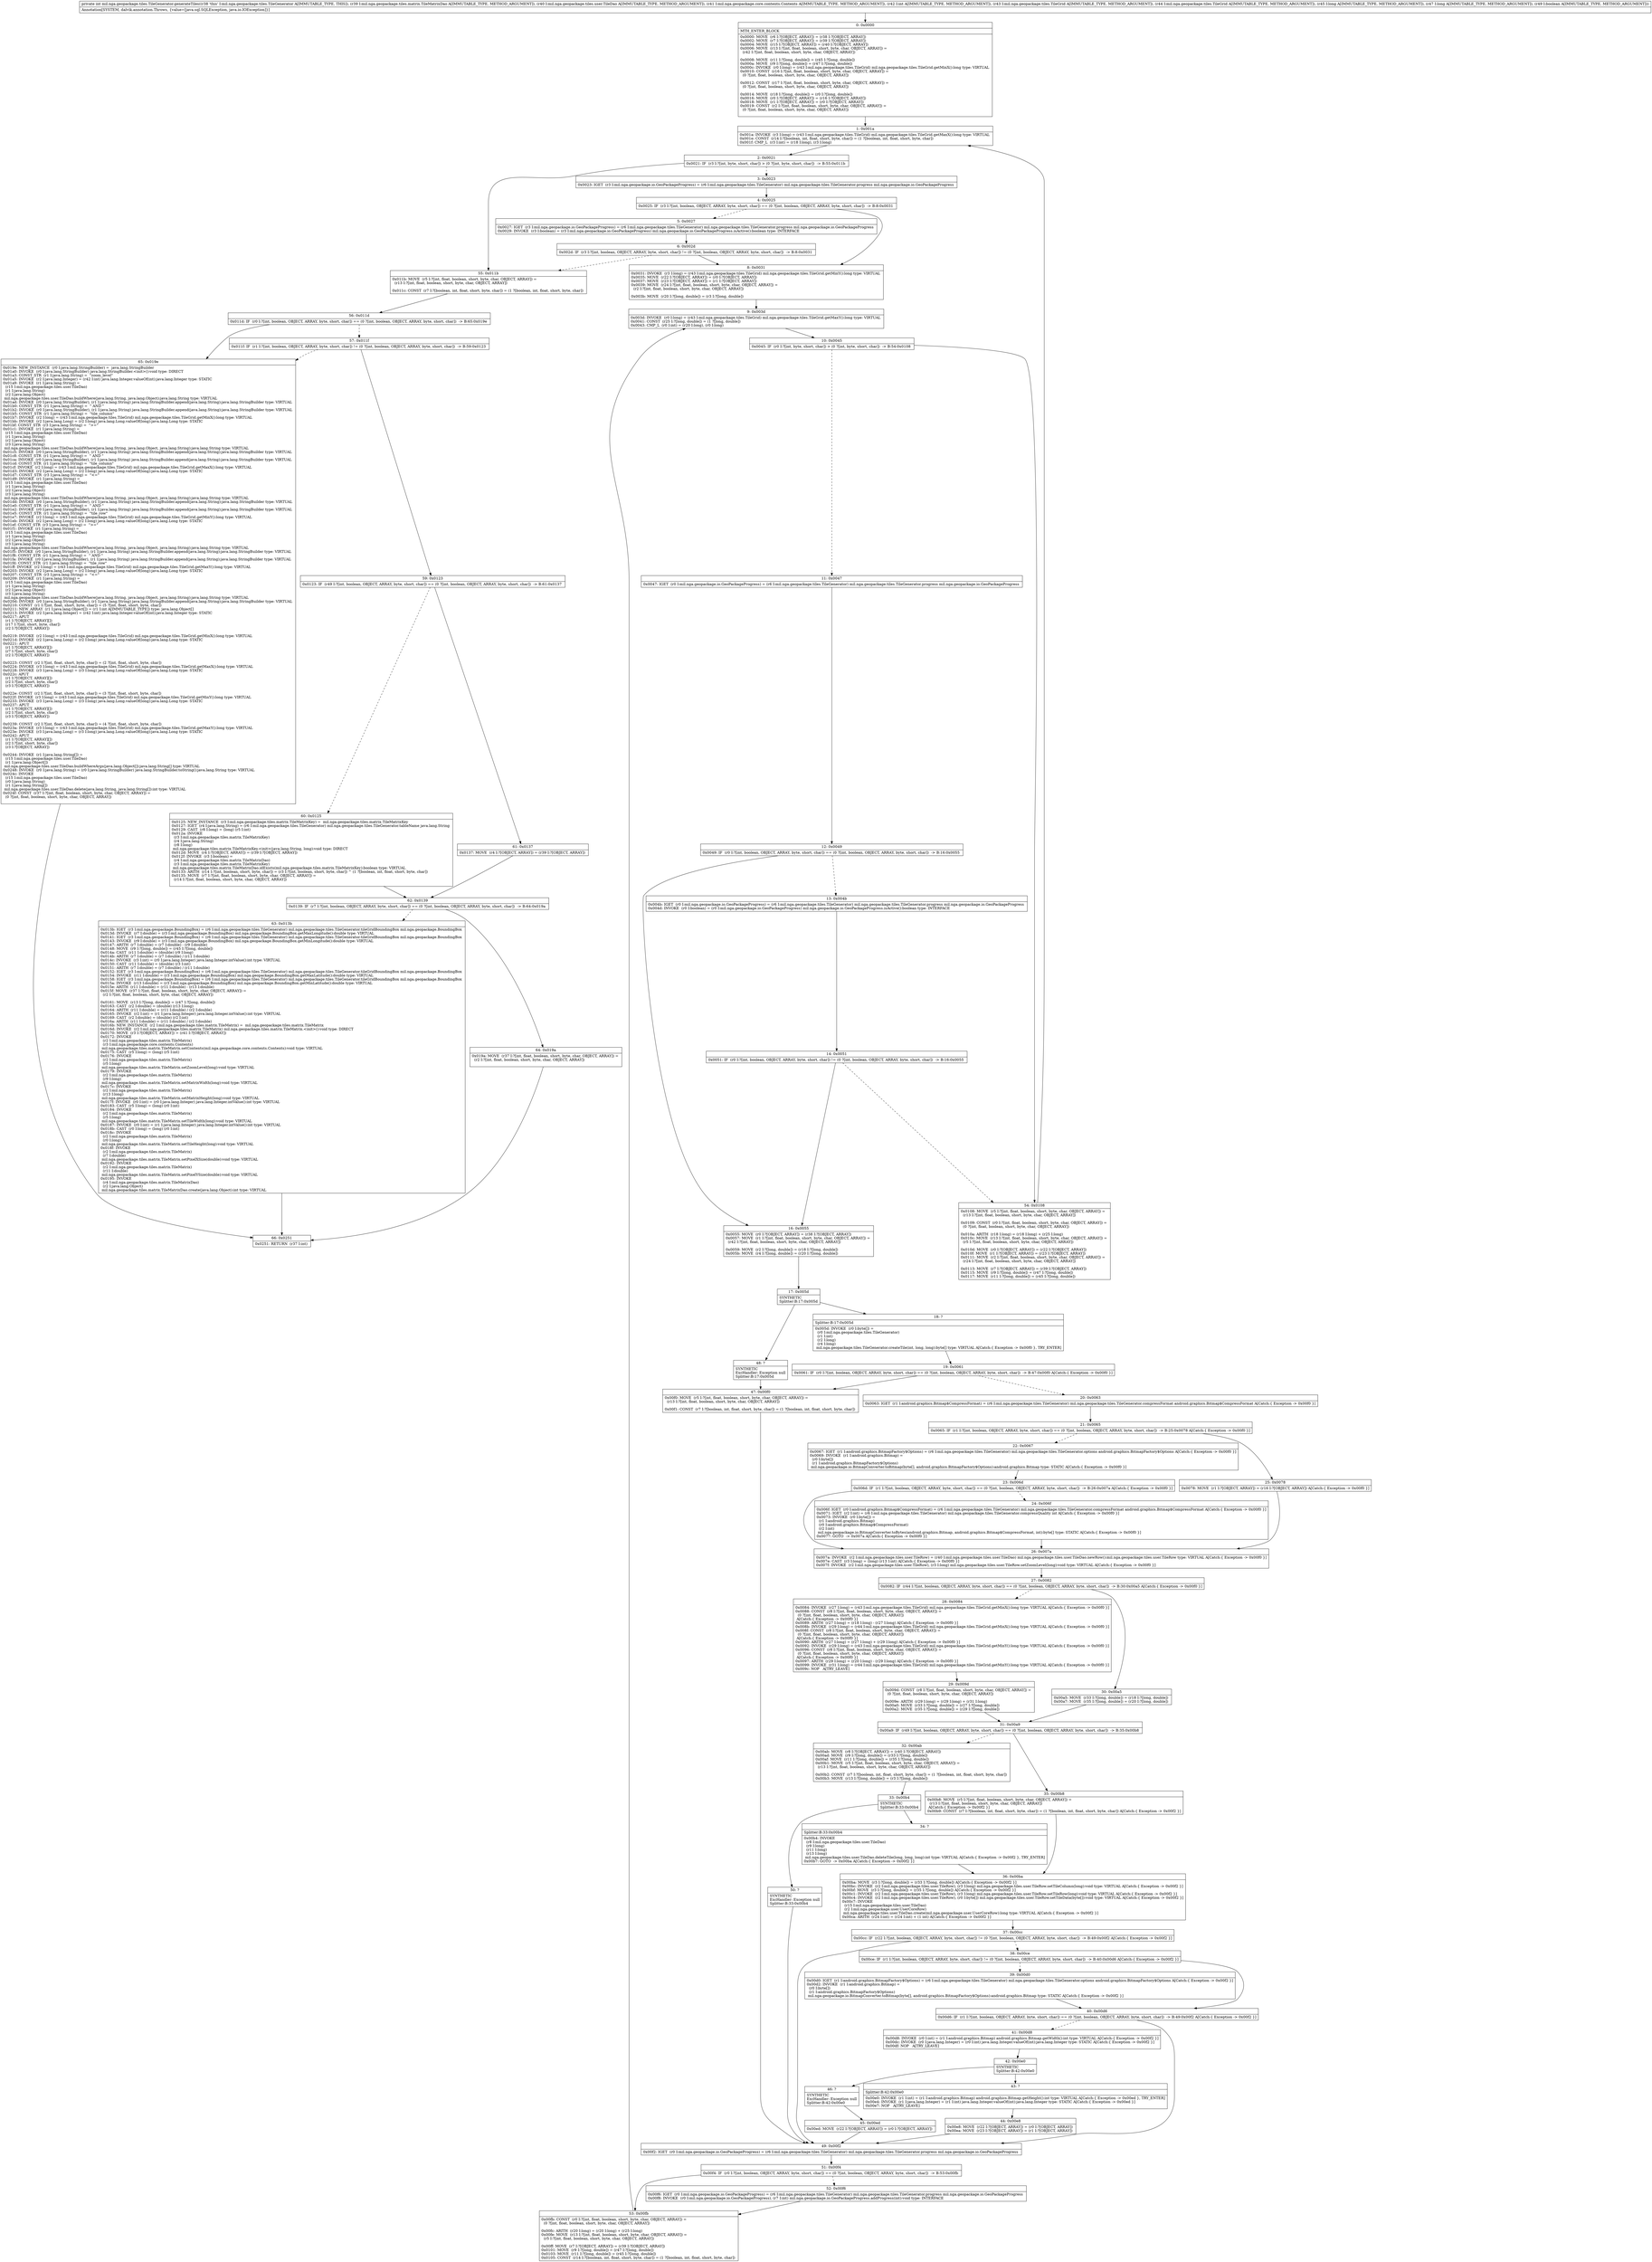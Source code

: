digraph "CFG formil.nga.geopackage.tiles.TileGenerator.generateTiles(Lmil\/nga\/geopackage\/tiles\/matrix\/TileMatrixDao;Lmil\/nga\/geopackage\/tiles\/user\/TileDao;Lmil\/nga\/geopackage\/core\/contents\/Contents;ILmil\/nga\/geopackage\/tiles\/TileGrid;Lmil\/nga\/geopackage\/tiles\/TileGrid;JJZ)I" {
Node_0 [shape=record,label="{0\:\ 0x0000|MTH_ENTER_BLOCK\l|0x0000: MOVE  (r6 I:?[OBJECT, ARRAY]) = (r38 I:?[OBJECT, ARRAY]) \l0x0002: MOVE  (r7 I:?[OBJECT, ARRAY]) = (r39 I:?[OBJECT, ARRAY]) \l0x0004: MOVE  (r15 I:?[OBJECT, ARRAY]) = (r40 I:?[OBJECT, ARRAY]) \l0x0006: MOVE  (r13 I:?[int, float, boolean, short, byte, char, OBJECT, ARRAY]) = \l  (r42 I:?[int, float, boolean, short, byte, char, OBJECT, ARRAY])\l \l0x0008: MOVE  (r11 I:?[long, double]) = (r45 I:?[long, double]) \l0x000a: MOVE  (r9 I:?[long, double]) = (r47 I:?[long, double]) \l0x000c: INVOKE  (r0 I:long) = (r43 I:mil.nga.geopackage.tiles.TileGrid) mil.nga.geopackage.tiles.TileGrid.getMinX():long type: VIRTUAL \l0x0010: CONST  (r16 I:?[int, float, boolean, short, byte, char, OBJECT, ARRAY]) = \l  (0 ?[int, float, boolean, short, byte, char, OBJECT, ARRAY])\l \l0x0012: CONST  (r17 I:?[int, float, boolean, short, byte, char, OBJECT, ARRAY]) = \l  (0 ?[int, float, boolean, short, byte, char, OBJECT, ARRAY])\l \l0x0014: MOVE  (r18 I:?[long, double]) = (r0 I:?[long, double]) \l0x0016: MOVE  (r0 I:?[OBJECT, ARRAY]) = (r16 I:?[OBJECT, ARRAY]) \l0x0018: MOVE  (r1 I:?[OBJECT, ARRAY]) = (r0 I:?[OBJECT, ARRAY]) \l0x0019: CONST  (r2 I:?[int, float, boolean, short, byte, char, OBJECT, ARRAY]) = \l  (0 ?[int, float, boolean, short, byte, char, OBJECT, ARRAY])\l \l}"];
Node_1 [shape=record,label="{1\:\ 0x001a|0x001a: INVOKE  (r3 I:long) = (r43 I:mil.nga.geopackage.tiles.TileGrid) mil.nga.geopackage.tiles.TileGrid.getMaxX():long type: VIRTUAL \l0x001e: CONST  (r14 I:?[boolean, int, float, short, byte, char]) = (1 ?[boolean, int, float, short, byte, char]) \l0x001f: CMP_L  (r3 I:int) = (r18 I:long), (r3 I:long) \l}"];
Node_2 [shape=record,label="{2\:\ 0x0021|0x0021: IF  (r3 I:?[int, byte, short, char]) \> (0 ?[int, byte, short, char])  \-\> B:55:0x011b \l}"];
Node_3 [shape=record,label="{3\:\ 0x0023|0x0023: IGET  (r3 I:mil.nga.geopackage.io.GeoPackageProgress) = (r6 I:mil.nga.geopackage.tiles.TileGenerator) mil.nga.geopackage.tiles.TileGenerator.progress mil.nga.geopackage.io.GeoPackageProgress \l}"];
Node_4 [shape=record,label="{4\:\ 0x0025|0x0025: IF  (r3 I:?[int, boolean, OBJECT, ARRAY, byte, short, char]) == (0 ?[int, boolean, OBJECT, ARRAY, byte, short, char])  \-\> B:8:0x0031 \l}"];
Node_5 [shape=record,label="{5\:\ 0x0027|0x0027: IGET  (r3 I:mil.nga.geopackage.io.GeoPackageProgress) = (r6 I:mil.nga.geopackage.tiles.TileGenerator) mil.nga.geopackage.tiles.TileGenerator.progress mil.nga.geopackage.io.GeoPackageProgress \l0x0029: INVOKE  (r3 I:boolean) = (r3 I:mil.nga.geopackage.io.GeoPackageProgress) mil.nga.geopackage.io.GeoPackageProgress.isActive():boolean type: INTERFACE \l}"];
Node_6 [shape=record,label="{6\:\ 0x002d|0x002d: IF  (r3 I:?[int, boolean, OBJECT, ARRAY, byte, short, char]) != (0 ?[int, boolean, OBJECT, ARRAY, byte, short, char])  \-\> B:8:0x0031 \l}"];
Node_8 [shape=record,label="{8\:\ 0x0031|0x0031: INVOKE  (r3 I:long) = (r43 I:mil.nga.geopackage.tiles.TileGrid) mil.nga.geopackage.tiles.TileGrid.getMinY():long type: VIRTUAL \l0x0035: MOVE  (r22 I:?[OBJECT, ARRAY]) = (r0 I:?[OBJECT, ARRAY]) \l0x0037: MOVE  (r23 I:?[OBJECT, ARRAY]) = (r1 I:?[OBJECT, ARRAY]) \l0x0039: MOVE  (r24 I:?[int, float, boolean, short, byte, char, OBJECT, ARRAY]) = \l  (r2 I:?[int, float, boolean, short, byte, char, OBJECT, ARRAY])\l \l0x003b: MOVE  (r20 I:?[long, double]) = (r3 I:?[long, double]) \l}"];
Node_9 [shape=record,label="{9\:\ 0x003d|0x003d: INVOKE  (r0 I:long) = (r43 I:mil.nga.geopackage.tiles.TileGrid) mil.nga.geopackage.tiles.TileGrid.getMaxY():long type: VIRTUAL \l0x0041: CONST  (r25 I:?[long, double]) = (1 ?[long, double]) \l0x0043: CMP_L  (r0 I:int) = (r20 I:long), (r0 I:long) \l}"];
Node_10 [shape=record,label="{10\:\ 0x0045|0x0045: IF  (r0 I:?[int, byte, short, char]) \> (0 ?[int, byte, short, char])  \-\> B:54:0x0108 \l}"];
Node_11 [shape=record,label="{11\:\ 0x0047|0x0047: IGET  (r0 I:mil.nga.geopackage.io.GeoPackageProgress) = (r6 I:mil.nga.geopackage.tiles.TileGenerator) mil.nga.geopackage.tiles.TileGenerator.progress mil.nga.geopackage.io.GeoPackageProgress \l}"];
Node_12 [shape=record,label="{12\:\ 0x0049|0x0049: IF  (r0 I:?[int, boolean, OBJECT, ARRAY, byte, short, char]) == (0 ?[int, boolean, OBJECT, ARRAY, byte, short, char])  \-\> B:16:0x0055 \l}"];
Node_13 [shape=record,label="{13\:\ 0x004b|0x004b: IGET  (r0 I:mil.nga.geopackage.io.GeoPackageProgress) = (r6 I:mil.nga.geopackage.tiles.TileGenerator) mil.nga.geopackage.tiles.TileGenerator.progress mil.nga.geopackage.io.GeoPackageProgress \l0x004d: INVOKE  (r0 I:boolean) = (r0 I:mil.nga.geopackage.io.GeoPackageProgress) mil.nga.geopackage.io.GeoPackageProgress.isActive():boolean type: INTERFACE \l}"];
Node_14 [shape=record,label="{14\:\ 0x0051|0x0051: IF  (r0 I:?[int, boolean, OBJECT, ARRAY, byte, short, char]) != (0 ?[int, boolean, OBJECT, ARRAY, byte, short, char])  \-\> B:16:0x0055 \l}"];
Node_16 [shape=record,label="{16\:\ 0x0055|0x0055: MOVE  (r0 I:?[OBJECT, ARRAY]) = (r38 I:?[OBJECT, ARRAY]) \l0x0057: MOVE  (r1 I:?[int, float, boolean, short, byte, char, OBJECT, ARRAY]) = \l  (r42 I:?[int, float, boolean, short, byte, char, OBJECT, ARRAY])\l \l0x0059: MOVE  (r2 I:?[long, double]) = (r18 I:?[long, double]) \l0x005b: MOVE  (r4 I:?[long, double]) = (r20 I:?[long, double]) \l}"];
Node_17 [shape=record,label="{17\:\ 0x005d|SYNTHETIC\lSplitter:B:17:0x005d\l}"];
Node_18 [shape=record,label="{18\:\ ?|Splitter:B:17:0x005d\l|0x005d: INVOKE  (r0 I:byte[]) = \l  (r0 I:mil.nga.geopackage.tiles.TileGenerator)\l  (r1 I:int)\l  (r2 I:long)\l  (r4 I:long)\l mil.nga.geopackage.tiles.TileGenerator.createTile(int, long, long):byte[] type: VIRTUAL A[Catch:\{ Exception \-\> 0x00f0 \}, TRY_ENTER]\l}"];
Node_19 [shape=record,label="{19\:\ 0x0061|0x0061: IF  (r0 I:?[int, boolean, OBJECT, ARRAY, byte, short, char]) == (0 ?[int, boolean, OBJECT, ARRAY, byte, short, char])  \-\> B:47:0x00f0 A[Catch:\{ Exception \-\> 0x00f0 \}]\l}"];
Node_20 [shape=record,label="{20\:\ 0x0063|0x0063: IGET  (r1 I:android.graphics.Bitmap$CompressFormat) = (r6 I:mil.nga.geopackage.tiles.TileGenerator) mil.nga.geopackage.tiles.TileGenerator.compressFormat android.graphics.Bitmap$CompressFormat A[Catch:\{ Exception \-\> 0x00f0 \}]\l}"];
Node_21 [shape=record,label="{21\:\ 0x0065|0x0065: IF  (r1 I:?[int, boolean, OBJECT, ARRAY, byte, short, char]) == (0 ?[int, boolean, OBJECT, ARRAY, byte, short, char])  \-\> B:25:0x0078 A[Catch:\{ Exception \-\> 0x00f0 \}]\l}"];
Node_22 [shape=record,label="{22\:\ 0x0067|0x0067: IGET  (r1 I:android.graphics.BitmapFactory$Options) = (r6 I:mil.nga.geopackage.tiles.TileGenerator) mil.nga.geopackage.tiles.TileGenerator.options android.graphics.BitmapFactory$Options A[Catch:\{ Exception \-\> 0x00f0 \}]\l0x0069: INVOKE  (r1 I:android.graphics.Bitmap) = \l  (r0 I:byte[])\l  (r1 I:android.graphics.BitmapFactory$Options)\l mil.nga.geopackage.io.BitmapConverter.toBitmap(byte[], android.graphics.BitmapFactory$Options):android.graphics.Bitmap type: STATIC A[Catch:\{ Exception \-\> 0x00f0 \}]\l}"];
Node_23 [shape=record,label="{23\:\ 0x006d|0x006d: IF  (r1 I:?[int, boolean, OBJECT, ARRAY, byte, short, char]) == (0 ?[int, boolean, OBJECT, ARRAY, byte, short, char])  \-\> B:26:0x007a A[Catch:\{ Exception \-\> 0x00f0 \}]\l}"];
Node_24 [shape=record,label="{24\:\ 0x006f|0x006f: IGET  (r0 I:android.graphics.Bitmap$CompressFormat) = (r6 I:mil.nga.geopackage.tiles.TileGenerator) mil.nga.geopackage.tiles.TileGenerator.compressFormat android.graphics.Bitmap$CompressFormat A[Catch:\{ Exception \-\> 0x00f0 \}]\l0x0071: IGET  (r2 I:int) = (r6 I:mil.nga.geopackage.tiles.TileGenerator) mil.nga.geopackage.tiles.TileGenerator.compressQuality int A[Catch:\{ Exception \-\> 0x00f0 \}]\l0x0073: INVOKE  (r0 I:byte[]) = \l  (r1 I:android.graphics.Bitmap)\l  (r0 I:android.graphics.Bitmap$CompressFormat)\l  (r2 I:int)\l mil.nga.geopackage.io.BitmapConverter.toBytes(android.graphics.Bitmap, android.graphics.Bitmap$CompressFormat, int):byte[] type: STATIC A[Catch:\{ Exception \-\> 0x00f0 \}]\l0x0077: GOTO  \-\> 0x007a A[Catch:\{ Exception \-\> 0x00f0 \}]\l}"];
Node_25 [shape=record,label="{25\:\ 0x0078|0x0078: MOVE  (r1 I:?[OBJECT, ARRAY]) = (r16 I:?[OBJECT, ARRAY]) A[Catch:\{ Exception \-\> 0x00f0 \}]\l}"];
Node_26 [shape=record,label="{26\:\ 0x007a|0x007a: INVOKE  (r2 I:mil.nga.geopackage.tiles.user.TileRow) = (r40 I:mil.nga.geopackage.tiles.user.TileDao) mil.nga.geopackage.tiles.user.TileDao.newRow():mil.nga.geopackage.tiles.user.TileRow type: VIRTUAL A[Catch:\{ Exception \-\> 0x00f0 \}]\l0x007e: CAST  (r3 I:long) = (long) (r13 I:int) A[Catch:\{ Exception \-\> 0x00f0 \}]\l0x007f: INVOKE  (r2 I:mil.nga.geopackage.tiles.user.TileRow), (r3 I:long) mil.nga.geopackage.tiles.user.TileRow.setZoomLevel(long):void type: VIRTUAL A[Catch:\{ Exception \-\> 0x00f0 \}]\l}"];
Node_27 [shape=record,label="{27\:\ 0x0082|0x0082: IF  (r44 I:?[int, boolean, OBJECT, ARRAY, byte, short, char]) == (0 ?[int, boolean, OBJECT, ARRAY, byte, short, char])  \-\> B:30:0x00a5 A[Catch:\{ Exception \-\> 0x00f0 \}]\l}"];
Node_28 [shape=record,label="{28\:\ 0x0084|0x0084: INVOKE  (r27 I:long) = (r43 I:mil.nga.geopackage.tiles.TileGrid) mil.nga.geopackage.tiles.TileGrid.getMinX():long type: VIRTUAL A[Catch:\{ Exception \-\> 0x00f0 \}]\l0x0088: CONST  (r8 I:?[int, float, boolean, short, byte, char, OBJECT, ARRAY]) = \l  (0 ?[int, float, boolean, short, byte, char, OBJECT, ARRAY])\l A[Catch:\{ Exception \-\> 0x00f0 \}]\l0x0089: ARITH  (r27 I:long) = (r18 I:long) \- (r27 I:long) A[Catch:\{ Exception \-\> 0x00f0 \}]\l0x008b: INVOKE  (r29 I:long) = (r44 I:mil.nga.geopackage.tiles.TileGrid) mil.nga.geopackage.tiles.TileGrid.getMinX():long type: VIRTUAL A[Catch:\{ Exception \-\> 0x00f0 \}]\l0x008f: CONST  (r8 I:?[int, float, boolean, short, byte, char, OBJECT, ARRAY]) = \l  (0 ?[int, float, boolean, short, byte, char, OBJECT, ARRAY])\l A[Catch:\{ Exception \-\> 0x00f0 \}]\l0x0090: ARITH  (r27 I:long) = (r27 I:long) + (r29 I:long) A[Catch:\{ Exception \-\> 0x00f0 \}]\l0x0092: INVOKE  (r29 I:long) = (r43 I:mil.nga.geopackage.tiles.TileGrid) mil.nga.geopackage.tiles.TileGrid.getMinY():long type: VIRTUAL A[Catch:\{ Exception \-\> 0x00f0 \}]\l0x0096: CONST  (r8 I:?[int, float, boolean, short, byte, char, OBJECT, ARRAY]) = \l  (0 ?[int, float, boolean, short, byte, char, OBJECT, ARRAY])\l A[Catch:\{ Exception \-\> 0x00f0 \}]\l0x0097: ARITH  (r29 I:long) = (r20 I:long) \- (r29 I:long) A[Catch:\{ Exception \-\> 0x00f0 \}]\l0x0099: INVOKE  (r31 I:long) = (r44 I:mil.nga.geopackage.tiles.TileGrid) mil.nga.geopackage.tiles.TileGrid.getMinY():long type: VIRTUAL A[Catch:\{ Exception \-\> 0x00f0 \}]\l0x009c: NOP   A[TRY_LEAVE]\l}"];
Node_29 [shape=record,label="{29\:\ 0x009d|0x009d: CONST  (r8 I:?[int, float, boolean, short, byte, char, OBJECT, ARRAY]) = \l  (0 ?[int, float, boolean, short, byte, char, OBJECT, ARRAY])\l \l0x009e: ARITH  (r29 I:long) = (r29 I:long) + (r31 I:long) \l0x00a0: MOVE  (r33 I:?[long, double]) = (r27 I:?[long, double]) \l0x00a2: MOVE  (r35 I:?[long, double]) = (r29 I:?[long, double]) \l}"];
Node_30 [shape=record,label="{30\:\ 0x00a5|0x00a5: MOVE  (r33 I:?[long, double]) = (r18 I:?[long, double]) \l0x00a7: MOVE  (r35 I:?[long, double]) = (r20 I:?[long, double]) \l}"];
Node_31 [shape=record,label="{31\:\ 0x00a9|0x00a9: IF  (r49 I:?[int, boolean, OBJECT, ARRAY, byte, short, char]) == (0 ?[int, boolean, OBJECT, ARRAY, byte, short, char])  \-\> B:35:0x00b8 \l}"];
Node_32 [shape=record,label="{32\:\ 0x00ab|0x00ab: MOVE  (r8 I:?[OBJECT, ARRAY]) = (r40 I:?[OBJECT, ARRAY]) \l0x00ad: MOVE  (r9 I:?[long, double]) = (r33 I:?[long, double]) \l0x00af: MOVE  (r11 I:?[long, double]) = (r35 I:?[long, double]) \l0x00b1: MOVE  (r5 I:?[int, float, boolean, short, byte, char, OBJECT, ARRAY]) = \l  (r13 I:?[int, float, boolean, short, byte, char, OBJECT, ARRAY])\l \l0x00b2: CONST  (r7 I:?[boolean, int, float, short, byte, char]) = (1 ?[boolean, int, float, short, byte, char]) \l0x00b3: MOVE  (r13 I:?[long, double]) = (r3 I:?[long, double]) \l}"];
Node_33 [shape=record,label="{33\:\ 0x00b4|SYNTHETIC\lSplitter:B:33:0x00b4\l}"];
Node_34 [shape=record,label="{34\:\ ?|Splitter:B:33:0x00b4\l|0x00b4: INVOKE  \l  (r8 I:mil.nga.geopackage.tiles.user.TileDao)\l  (r9 I:long)\l  (r11 I:long)\l  (r13 I:long)\l mil.nga.geopackage.tiles.user.TileDao.deleteTile(long, long, long):int type: VIRTUAL A[Catch:\{ Exception \-\> 0x00f2 \}, TRY_ENTER]\l0x00b7: GOTO  \-\> 0x00ba A[Catch:\{ Exception \-\> 0x00f2 \}]\l}"];
Node_35 [shape=record,label="{35\:\ 0x00b8|0x00b8: MOVE  (r5 I:?[int, float, boolean, short, byte, char, OBJECT, ARRAY]) = \l  (r13 I:?[int, float, boolean, short, byte, char, OBJECT, ARRAY])\l A[Catch:\{ Exception \-\> 0x00f2 \}]\l0x00b9: CONST  (r7 I:?[boolean, int, float, short, byte, char]) = (1 ?[boolean, int, float, short, byte, char]) A[Catch:\{ Exception \-\> 0x00f2 \}]\l}"];
Node_36 [shape=record,label="{36\:\ 0x00ba|0x00ba: MOVE  (r3 I:?[long, double]) = (r33 I:?[long, double]) A[Catch:\{ Exception \-\> 0x00f2 \}]\l0x00bc: INVOKE  (r2 I:mil.nga.geopackage.tiles.user.TileRow), (r3 I:long) mil.nga.geopackage.tiles.user.TileRow.setTileColumn(long):void type: VIRTUAL A[Catch:\{ Exception \-\> 0x00f2 \}]\l0x00bf: MOVE  (r3 I:?[long, double]) = (r35 I:?[long, double]) A[Catch:\{ Exception \-\> 0x00f2 \}]\l0x00c1: INVOKE  (r2 I:mil.nga.geopackage.tiles.user.TileRow), (r3 I:long) mil.nga.geopackage.tiles.user.TileRow.setTileRow(long):void type: VIRTUAL A[Catch:\{ Exception \-\> 0x00f2 \}]\l0x00c4: INVOKE  (r2 I:mil.nga.geopackage.tiles.user.TileRow), (r0 I:byte[]) mil.nga.geopackage.tiles.user.TileRow.setTileData(byte[]):void type: VIRTUAL A[Catch:\{ Exception \-\> 0x00f2 \}]\l0x00c7: INVOKE  \l  (r15 I:mil.nga.geopackage.tiles.user.TileDao)\l  (r2 I:mil.nga.geopackage.user.UserCoreRow)\l mil.nga.geopackage.tiles.user.TileDao.create(mil.nga.geopackage.user.UserCoreRow):long type: VIRTUAL A[Catch:\{ Exception \-\> 0x00f2 \}]\l0x00ca: ARITH  (r24 I:int) = (r24 I:int) + (1 int) A[Catch:\{ Exception \-\> 0x00f2 \}]\l}"];
Node_37 [shape=record,label="{37\:\ 0x00cc|0x00cc: IF  (r22 I:?[int, boolean, OBJECT, ARRAY, byte, short, char]) != (0 ?[int, boolean, OBJECT, ARRAY, byte, short, char])  \-\> B:49:0x00f2 A[Catch:\{ Exception \-\> 0x00f2 \}]\l}"];
Node_38 [shape=record,label="{38\:\ 0x00ce|0x00ce: IF  (r1 I:?[int, boolean, OBJECT, ARRAY, byte, short, char]) != (0 ?[int, boolean, OBJECT, ARRAY, byte, short, char])  \-\> B:40:0x00d6 A[Catch:\{ Exception \-\> 0x00f2 \}]\l}"];
Node_39 [shape=record,label="{39\:\ 0x00d0|0x00d0: IGET  (r1 I:android.graphics.BitmapFactory$Options) = (r6 I:mil.nga.geopackage.tiles.TileGenerator) mil.nga.geopackage.tiles.TileGenerator.options android.graphics.BitmapFactory$Options A[Catch:\{ Exception \-\> 0x00f2 \}]\l0x00d2: INVOKE  (r1 I:android.graphics.Bitmap) = \l  (r0 I:byte[])\l  (r1 I:android.graphics.BitmapFactory$Options)\l mil.nga.geopackage.io.BitmapConverter.toBitmap(byte[], android.graphics.BitmapFactory$Options):android.graphics.Bitmap type: STATIC A[Catch:\{ Exception \-\> 0x00f2 \}]\l}"];
Node_40 [shape=record,label="{40\:\ 0x00d6|0x00d6: IF  (r1 I:?[int, boolean, OBJECT, ARRAY, byte, short, char]) == (0 ?[int, boolean, OBJECT, ARRAY, byte, short, char])  \-\> B:49:0x00f2 A[Catch:\{ Exception \-\> 0x00f2 \}]\l}"];
Node_41 [shape=record,label="{41\:\ 0x00d8|0x00d8: INVOKE  (r0 I:int) = (r1 I:android.graphics.Bitmap) android.graphics.Bitmap.getWidth():int type: VIRTUAL A[Catch:\{ Exception \-\> 0x00f2 \}]\l0x00dc: INVOKE  (r0 I:java.lang.Integer) = (r0 I:int) java.lang.Integer.valueOf(int):java.lang.Integer type: STATIC A[Catch:\{ Exception \-\> 0x00f2 \}]\l0x00df: NOP   A[TRY_LEAVE]\l}"];
Node_42 [shape=record,label="{42\:\ 0x00e0|SYNTHETIC\lSplitter:B:42:0x00e0\l}"];
Node_43 [shape=record,label="{43\:\ ?|Splitter:B:42:0x00e0\l|0x00e0: INVOKE  (r1 I:int) = (r1 I:android.graphics.Bitmap) android.graphics.Bitmap.getHeight():int type: VIRTUAL A[Catch:\{ Exception \-\> 0x00ed \}, TRY_ENTER]\l0x00e4: INVOKE  (r1 I:java.lang.Integer) = (r1 I:int) java.lang.Integer.valueOf(int):java.lang.Integer type: STATIC A[Catch:\{ Exception \-\> 0x00ed \}]\l0x00e7: NOP   A[TRY_LEAVE]\l}"];
Node_44 [shape=record,label="{44\:\ 0x00e8|0x00e8: MOVE  (r22 I:?[OBJECT, ARRAY]) = (r0 I:?[OBJECT, ARRAY]) \l0x00ea: MOVE  (r23 I:?[OBJECT, ARRAY]) = (r1 I:?[OBJECT, ARRAY]) \l}"];
Node_45 [shape=record,label="{45\:\ 0x00ed|0x00ed: MOVE  (r22 I:?[OBJECT, ARRAY]) = (r0 I:?[OBJECT, ARRAY]) \l}"];
Node_46 [shape=record,label="{46\:\ ?|SYNTHETIC\lExcHandler: Exception null\lSplitter:B:42:0x00e0\l}"];
Node_47 [shape=record,label="{47\:\ 0x00f0|0x00f0: MOVE  (r5 I:?[int, float, boolean, short, byte, char, OBJECT, ARRAY]) = \l  (r13 I:?[int, float, boolean, short, byte, char, OBJECT, ARRAY])\l \l0x00f1: CONST  (r7 I:?[boolean, int, float, short, byte, char]) = (1 ?[boolean, int, float, short, byte, char]) \l}"];
Node_48 [shape=record,label="{48\:\ ?|SYNTHETIC\lExcHandler: Exception null\lSplitter:B:17:0x005d\l}"];
Node_49 [shape=record,label="{49\:\ 0x00f2|0x00f2: IGET  (r0 I:mil.nga.geopackage.io.GeoPackageProgress) = (r6 I:mil.nga.geopackage.tiles.TileGenerator) mil.nga.geopackage.tiles.TileGenerator.progress mil.nga.geopackage.io.GeoPackageProgress \l}"];
Node_50 [shape=record,label="{50\:\ ?|SYNTHETIC\lExcHandler: Exception null\lSplitter:B:33:0x00b4\l}"];
Node_51 [shape=record,label="{51\:\ 0x00f4|0x00f4: IF  (r0 I:?[int, boolean, OBJECT, ARRAY, byte, short, char]) == (0 ?[int, boolean, OBJECT, ARRAY, byte, short, char])  \-\> B:53:0x00fb \l}"];
Node_52 [shape=record,label="{52\:\ 0x00f6|0x00f6: IGET  (r0 I:mil.nga.geopackage.io.GeoPackageProgress) = (r6 I:mil.nga.geopackage.tiles.TileGenerator) mil.nga.geopackage.tiles.TileGenerator.progress mil.nga.geopackage.io.GeoPackageProgress \l0x00f8: INVOKE  (r0 I:mil.nga.geopackage.io.GeoPackageProgress), (r7 I:int) mil.nga.geopackage.io.GeoPackageProgress.addProgress(int):void type: INTERFACE \l}"];
Node_53 [shape=record,label="{53\:\ 0x00fb|0x00fb: CONST  (r0 I:?[int, float, boolean, short, byte, char, OBJECT, ARRAY]) = \l  (0 ?[int, float, boolean, short, byte, char, OBJECT, ARRAY])\l \l0x00fc: ARITH  (r20 I:long) = (r20 I:long) + (r25 I:long) \l0x00fe: MOVE  (r13 I:?[int, float, boolean, short, byte, char, OBJECT, ARRAY]) = \l  (r5 I:?[int, float, boolean, short, byte, char, OBJECT, ARRAY])\l \l0x00ff: MOVE  (r7 I:?[OBJECT, ARRAY]) = (r39 I:?[OBJECT, ARRAY]) \l0x0101: MOVE  (r9 I:?[long, double]) = (r47 I:?[long, double]) \l0x0103: MOVE  (r11 I:?[long, double]) = (r45 I:?[long, double]) \l0x0105: CONST  (r14 I:?[boolean, int, float, short, byte, char]) = (1 ?[boolean, int, float, short, byte, char]) \l}"];
Node_54 [shape=record,label="{54\:\ 0x0108|0x0108: MOVE  (r5 I:?[int, float, boolean, short, byte, char, OBJECT, ARRAY]) = \l  (r13 I:?[int, float, boolean, short, byte, char, OBJECT, ARRAY])\l \l0x0109: CONST  (r0 I:?[int, float, boolean, short, byte, char, OBJECT, ARRAY]) = \l  (0 ?[int, float, boolean, short, byte, char, OBJECT, ARRAY])\l \l0x010a: ARITH  (r18 I:long) = (r18 I:long) + (r25 I:long) \l0x010c: MOVE  (r13 I:?[int, float, boolean, short, byte, char, OBJECT, ARRAY]) = \l  (r5 I:?[int, float, boolean, short, byte, char, OBJECT, ARRAY])\l \l0x010d: MOVE  (r0 I:?[OBJECT, ARRAY]) = (r22 I:?[OBJECT, ARRAY]) \l0x010f: MOVE  (r1 I:?[OBJECT, ARRAY]) = (r23 I:?[OBJECT, ARRAY]) \l0x0111: MOVE  (r2 I:?[int, float, boolean, short, byte, char, OBJECT, ARRAY]) = \l  (r24 I:?[int, float, boolean, short, byte, char, OBJECT, ARRAY])\l \l0x0113: MOVE  (r7 I:?[OBJECT, ARRAY]) = (r39 I:?[OBJECT, ARRAY]) \l0x0115: MOVE  (r9 I:?[long, double]) = (r47 I:?[long, double]) \l0x0117: MOVE  (r11 I:?[long, double]) = (r45 I:?[long, double]) \l}"];
Node_55 [shape=record,label="{55\:\ 0x011b|0x011b: MOVE  (r5 I:?[int, float, boolean, short, byte, char, OBJECT, ARRAY]) = \l  (r13 I:?[int, float, boolean, short, byte, char, OBJECT, ARRAY])\l \l0x011c: CONST  (r7 I:?[boolean, int, float, short, byte, char]) = (1 ?[boolean, int, float, short, byte, char]) \l}"];
Node_56 [shape=record,label="{56\:\ 0x011d|0x011d: IF  (r0 I:?[int, boolean, OBJECT, ARRAY, byte, short, char]) == (0 ?[int, boolean, OBJECT, ARRAY, byte, short, char])  \-\> B:65:0x019e \l}"];
Node_57 [shape=record,label="{57\:\ 0x011f|0x011f: IF  (r1 I:?[int, boolean, OBJECT, ARRAY, byte, short, char]) != (0 ?[int, boolean, OBJECT, ARRAY, byte, short, char])  \-\> B:59:0x0123 \l}"];
Node_59 [shape=record,label="{59\:\ 0x0123|0x0123: IF  (r49 I:?[int, boolean, OBJECT, ARRAY, byte, short, char]) == (0 ?[int, boolean, OBJECT, ARRAY, byte, short, char])  \-\> B:61:0x0137 \l}"];
Node_60 [shape=record,label="{60\:\ 0x0125|0x0125: NEW_INSTANCE  (r3 I:mil.nga.geopackage.tiles.matrix.TileMatrixKey) =  mil.nga.geopackage.tiles.matrix.TileMatrixKey \l0x0127: IGET  (r4 I:java.lang.String) = (r6 I:mil.nga.geopackage.tiles.TileGenerator) mil.nga.geopackage.tiles.TileGenerator.tableName java.lang.String \l0x0129: CAST  (r8 I:long) = (long) (r5 I:int) \l0x012a: INVOKE  \l  (r3 I:mil.nga.geopackage.tiles.matrix.TileMatrixKey)\l  (r4 I:java.lang.String)\l  (r8 I:long)\l mil.nga.geopackage.tiles.matrix.TileMatrixKey.\<init\>(java.lang.String, long):void type: DIRECT \l0x012d: MOVE  (r4 I:?[OBJECT, ARRAY]) = (r39 I:?[OBJECT, ARRAY]) \l0x012f: INVOKE  (r3 I:boolean) = \l  (r4 I:mil.nga.geopackage.tiles.matrix.TileMatrixDao)\l  (r3 I:mil.nga.geopackage.tiles.matrix.TileMatrixKey)\l mil.nga.geopackage.tiles.matrix.TileMatrixDao.idExists(mil.nga.geopackage.tiles.matrix.TileMatrixKey):boolean type: VIRTUAL \l0x0133: ARITH  (r14 I:?[int, boolean, short, byte, char]) = (r3 I:?[int, boolean, short, byte, char]) ^ (1 ?[boolean, int, float, short, byte, char]) \l0x0135: MOVE  (r7 I:?[int, float, boolean, short, byte, char, OBJECT, ARRAY]) = \l  (r14 I:?[int, float, boolean, short, byte, char, OBJECT, ARRAY])\l \l}"];
Node_61 [shape=record,label="{61\:\ 0x0137|0x0137: MOVE  (r4 I:?[OBJECT, ARRAY]) = (r39 I:?[OBJECT, ARRAY]) \l}"];
Node_62 [shape=record,label="{62\:\ 0x0139|0x0139: IF  (r7 I:?[int, boolean, OBJECT, ARRAY, byte, short, char]) == (0 ?[int, boolean, OBJECT, ARRAY, byte, short, char])  \-\> B:64:0x019a \l}"];
Node_63 [shape=record,label="{63\:\ 0x013b|0x013b: IGET  (r3 I:mil.nga.geopackage.BoundingBox) = (r6 I:mil.nga.geopackage.tiles.TileGenerator) mil.nga.geopackage.tiles.TileGenerator.tileGridBoundingBox mil.nga.geopackage.BoundingBox \l0x013d: INVOKE  (r7 I:double) = (r3 I:mil.nga.geopackage.BoundingBox) mil.nga.geopackage.BoundingBox.getMaxLongitude():double type: VIRTUAL \l0x0141: IGET  (r3 I:mil.nga.geopackage.BoundingBox) = (r6 I:mil.nga.geopackage.tiles.TileGenerator) mil.nga.geopackage.tiles.TileGenerator.tileGridBoundingBox mil.nga.geopackage.BoundingBox \l0x0143: INVOKE  (r9 I:double) = (r3 I:mil.nga.geopackage.BoundingBox) mil.nga.geopackage.BoundingBox.getMinLongitude():double type: VIRTUAL \l0x0147: ARITH  (r7 I:double) = (r7 I:double) \- (r9 I:double) \l0x0148: MOVE  (r9 I:?[long, double]) = (r45 I:?[long, double]) \l0x014a: CAST  (r11 I:double) = (double) (r9 I:long) \l0x014b: ARITH  (r7 I:double) = (r7 I:double) \/ (r11 I:double) \l0x014c: INVOKE  (r3 I:int) = (r0 I:java.lang.Integer) java.lang.Integer.intValue():int type: VIRTUAL \l0x0150: CAST  (r11 I:double) = (double) (r3 I:int) \l0x0151: ARITH  (r7 I:double) = (r7 I:double) \/ (r11 I:double) \l0x0152: IGET  (r3 I:mil.nga.geopackage.BoundingBox) = (r6 I:mil.nga.geopackage.tiles.TileGenerator) mil.nga.geopackage.tiles.TileGenerator.tileGridBoundingBox mil.nga.geopackage.BoundingBox \l0x0154: INVOKE  (r11 I:double) = (r3 I:mil.nga.geopackage.BoundingBox) mil.nga.geopackage.BoundingBox.getMaxLatitude():double type: VIRTUAL \l0x0158: IGET  (r3 I:mil.nga.geopackage.BoundingBox) = (r6 I:mil.nga.geopackage.tiles.TileGenerator) mil.nga.geopackage.tiles.TileGenerator.tileGridBoundingBox mil.nga.geopackage.BoundingBox \l0x015a: INVOKE  (r13 I:double) = (r3 I:mil.nga.geopackage.BoundingBox) mil.nga.geopackage.BoundingBox.getMinLatitude():double type: VIRTUAL \l0x015e: ARITH  (r11 I:double) = (r11 I:double) \- (r13 I:double) \l0x015f: MOVE  (r37 I:?[int, float, boolean, short, byte, char, OBJECT, ARRAY]) = \l  (r2 I:?[int, float, boolean, short, byte, char, OBJECT, ARRAY])\l \l0x0161: MOVE  (r13 I:?[long, double]) = (r47 I:?[long, double]) \l0x0163: CAST  (r2 I:double) = (double) (r13 I:long) \l0x0164: ARITH  (r11 I:double) = (r11 I:double) \/ (r2 I:double) \l0x0165: INVOKE  (r2 I:int) = (r1 I:java.lang.Integer) java.lang.Integer.intValue():int type: VIRTUAL \l0x0169: CAST  (r2 I:double) = (double) (r2 I:int) \l0x016a: ARITH  (r11 I:double) = (r11 I:double) \/ (r2 I:double) \l0x016b: NEW_INSTANCE  (r2 I:mil.nga.geopackage.tiles.matrix.TileMatrix) =  mil.nga.geopackage.tiles.matrix.TileMatrix \l0x016d: INVOKE  (r2 I:mil.nga.geopackage.tiles.matrix.TileMatrix) mil.nga.geopackage.tiles.matrix.TileMatrix.\<init\>():void type: DIRECT \l0x0170: MOVE  (r3 I:?[OBJECT, ARRAY]) = (r41 I:?[OBJECT, ARRAY]) \l0x0172: INVOKE  \l  (r2 I:mil.nga.geopackage.tiles.matrix.TileMatrix)\l  (r3 I:mil.nga.geopackage.core.contents.Contents)\l mil.nga.geopackage.tiles.matrix.TileMatrix.setContents(mil.nga.geopackage.core.contents.Contents):void type: VIRTUAL \l0x0175: CAST  (r5 I:long) = (long) (r5 I:int) \l0x0176: INVOKE  \l  (r2 I:mil.nga.geopackage.tiles.matrix.TileMatrix)\l  (r5 I:long)\l mil.nga.geopackage.tiles.matrix.TileMatrix.setZoomLevel(long):void type: VIRTUAL \l0x0179: INVOKE  \l  (r2 I:mil.nga.geopackage.tiles.matrix.TileMatrix)\l  (r9 I:long)\l mil.nga.geopackage.tiles.matrix.TileMatrix.setMatrixWidth(long):void type: VIRTUAL \l0x017c: INVOKE  \l  (r2 I:mil.nga.geopackage.tiles.matrix.TileMatrix)\l  (r13 I:long)\l mil.nga.geopackage.tiles.matrix.TileMatrix.setMatrixHeight(long):void type: VIRTUAL \l0x017f: INVOKE  (r0 I:int) = (r0 I:java.lang.Integer) java.lang.Integer.intValue():int type: VIRTUAL \l0x0183: CAST  (r5 I:long) = (long) (r0 I:int) \l0x0184: INVOKE  \l  (r2 I:mil.nga.geopackage.tiles.matrix.TileMatrix)\l  (r5 I:long)\l mil.nga.geopackage.tiles.matrix.TileMatrix.setTileWidth(long):void type: VIRTUAL \l0x0187: INVOKE  (r0 I:int) = (r1 I:java.lang.Integer) java.lang.Integer.intValue():int type: VIRTUAL \l0x018b: CAST  (r0 I:long) = (long) (r0 I:int) \l0x018c: INVOKE  \l  (r2 I:mil.nga.geopackage.tiles.matrix.TileMatrix)\l  (r0 I:long)\l mil.nga.geopackage.tiles.matrix.TileMatrix.setTileHeight(long):void type: VIRTUAL \l0x018f: INVOKE  \l  (r2 I:mil.nga.geopackage.tiles.matrix.TileMatrix)\l  (r7 I:double)\l mil.nga.geopackage.tiles.matrix.TileMatrix.setPixelXSize(double):void type: VIRTUAL \l0x0192: INVOKE  \l  (r2 I:mil.nga.geopackage.tiles.matrix.TileMatrix)\l  (r11 I:double)\l mil.nga.geopackage.tiles.matrix.TileMatrix.setPixelYSize(double):void type: VIRTUAL \l0x0195: INVOKE  \l  (r4 I:mil.nga.geopackage.tiles.matrix.TileMatrixDao)\l  (r2 I:java.lang.Object)\l mil.nga.geopackage.tiles.matrix.TileMatrixDao.create(java.lang.Object):int type: VIRTUAL \l}"];
Node_64 [shape=record,label="{64\:\ 0x019a|0x019a: MOVE  (r37 I:?[int, float, boolean, short, byte, char, OBJECT, ARRAY]) = \l  (r2 I:?[int, float, boolean, short, byte, char, OBJECT, ARRAY])\l \l}"];
Node_65 [shape=record,label="{65\:\ 0x019e|0x019e: NEW_INSTANCE  (r0 I:java.lang.StringBuilder) =  java.lang.StringBuilder \l0x01a0: INVOKE  (r0 I:java.lang.StringBuilder) java.lang.StringBuilder.\<init\>():void type: DIRECT \l0x01a3: CONST_STR  (r1 I:java.lang.String) =  \"zoom_level\" \l0x01a5: INVOKE  (r2 I:java.lang.Integer) = (r42 I:int) java.lang.Integer.valueOf(int):java.lang.Integer type: STATIC \l0x01a9: INVOKE  (r1 I:java.lang.String) = \l  (r15 I:mil.nga.geopackage.tiles.user.TileDao)\l  (r1 I:java.lang.String)\l  (r2 I:java.lang.Object)\l mil.nga.geopackage.tiles.user.TileDao.buildWhere(java.lang.String, java.lang.Object):java.lang.String type: VIRTUAL \l0x01ad: INVOKE  (r0 I:java.lang.StringBuilder), (r1 I:java.lang.String) java.lang.StringBuilder.append(java.lang.String):java.lang.StringBuilder type: VIRTUAL \l0x01b0: CONST_STR  (r1 I:java.lang.String) =  \" AND \" \l0x01b2: INVOKE  (r0 I:java.lang.StringBuilder), (r1 I:java.lang.String) java.lang.StringBuilder.append(java.lang.String):java.lang.StringBuilder type: VIRTUAL \l0x01b5: CONST_STR  (r1 I:java.lang.String) =  \"tile_column\" \l0x01b7: INVOKE  (r2 I:long) = (r43 I:mil.nga.geopackage.tiles.TileGrid) mil.nga.geopackage.tiles.TileGrid.getMinX():long type: VIRTUAL \l0x01bb: INVOKE  (r2 I:java.lang.Long) = (r2 I:long) java.lang.Long.valueOf(long):java.lang.Long type: STATIC \l0x01bf: CONST_STR  (r3 I:java.lang.String) =  \"\>=\" \l0x01c1: INVOKE  (r1 I:java.lang.String) = \l  (r15 I:mil.nga.geopackage.tiles.user.TileDao)\l  (r1 I:java.lang.String)\l  (r2 I:java.lang.Object)\l  (r3 I:java.lang.String)\l mil.nga.geopackage.tiles.user.TileDao.buildWhere(java.lang.String, java.lang.Object, java.lang.String):java.lang.String type: VIRTUAL \l0x01c5: INVOKE  (r0 I:java.lang.StringBuilder), (r1 I:java.lang.String) java.lang.StringBuilder.append(java.lang.String):java.lang.StringBuilder type: VIRTUAL \l0x01c8: CONST_STR  (r1 I:java.lang.String) =  \" AND \" \l0x01ca: INVOKE  (r0 I:java.lang.StringBuilder), (r1 I:java.lang.String) java.lang.StringBuilder.append(java.lang.String):java.lang.StringBuilder type: VIRTUAL \l0x01cd: CONST_STR  (r1 I:java.lang.String) =  \"tile_column\" \l0x01cf: INVOKE  (r2 I:long) = (r43 I:mil.nga.geopackage.tiles.TileGrid) mil.nga.geopackage.tiles.TileGrid.getMaxX():long type: VIRTUAL \l0x01d3: INVOKE  (r2 I:java.lang.Long) = (r2 I:long) java.lang.Long.valueOf(long):java.lang.Long type: STATIC \l0x01d7: CONST_STR  (r3 I:java.lang.String) =  \"\<=\" \l0x01d9: INVOKE  (r1 I:java.lang.String) = \l  (r15 I:mil.nga.geopackage.tiles.user.TileDao)\l  (r1 I:java.lang.String)\l  (r2 I:java.lang.Object)\l  (r3 I:java.lang.String)\l mil.nga.geopackage.tiles.user.TileDao.buildWhere(java.lang.String, java.lang.Object, java.lang.String):java.lang.String type: VIRTUAL \l0x01dd: INVOKE  (r0 I:java.lang.StringBuilder), (r1 I:java.lang.String) java.lang.StringBuilder.append(java.lang.String):java.lang.StringBuilder type: VIRTUAL \l0x01e0: CONST_STR  (r1 I:java.lang.String) =  \" AND \" \l0x01e2: INVOKE  (r0 I:java.lang.StringBuilder), (r1 I:java.lang.String) java.lang.StringBuilder.append(java.lang.String):java.lang.StringBuilder type: VIRTUAL \l0x01e5: CONST_STR  (r1 I:java.lang.String) =  \"tile_row\" \l0x01e7: INVOKE  (r2 I:long) = (r43 I:mil.nga.geopackage.tiles.TileGrid) mil.nga.geopackage.tiles.TileGrid.getMinY():long type: VIRTUAL \l0x01eb: INVOKE  (r2 I:java.lang.Long) = (r2 I:long) java.lang.Long.valueOf(long):java.lang.Long type: STATIC \l0x01ef: CONST_STR  (r3 I:java.lang.String) =  \"\>=\" \l0x01f1: INVOKE  (r1 I:java.lang.String) = \l  (r15 I:mil.nga.geopackage.tiles.user.TileDao)\l  (r1 I:java.lang.String)\l  (r2 I:java.lang.Object)\l  (r3 I:java.lang.String)\l mil.nga.geopackage.tiles.user.TileDao.buildWhere(java.lang.String, java.lang.Object, java.lang.String):java.lang.String type: VIRTUAL \l0x01f5: INVOKE  (r0 I:java.lang.StringBuilder), (r1 I:java.lang.String) java.lang.StringBuilder.append(java.lang.String):java.lang.StringBuilder type: VIRTUAL \l0x01f8: CONST_STR  (r1 I:java.lang.String) =  \" AND \" \l0x01fa: INVOKE  (r0 I:java.lang.StringBuilder), (r1 I:java.lang.String) java.lang.StringBuilder.append(java.lang.String):java.lang.StringBuilder type: VIRTUAL \l0x01fd: CONST_STR  (r1 I:java.lang.String) =  \"tile_row\" \l0x01ff: INVOKE  (r2 I:long) = (r43 I:mil.nga.geopackage.tiles.TileGrid) mil.nga.geopackage.tiles.TileGrid.getMaxY():long type: VIRTUAL \l0x0203: INVOKE  (r2 I:java.lang.Long) = (r2 I:long) java.lang.Long.valueOf(long):java.lang.Long type: STATIC \l0x0207: CONST_STR  (r3 I:java.lang.String) =  \"\<=\" \l0x0209: INVOKE  (r1 I:java.lang.String) = \l  (r15 I:mil.nga.geopackage.tiles.user.TileDao)\l  (r1 I:java.lang.String)\l  (r2 I:java.lang.Object)\l  (r3 I:java.lang.String)\l mil.nga.geopackage.tiles.user.TileDao.buildWhere(java.lang.String, java.lang.Object, java.lang.String):java.lang.String type: VIRTUAL \l0x020d: INVOKE  (r0 I:java.lang.StringBuilder), (r1 I:java.lang.String) java.lang.StringBuilder.append(java.lang.String):java.lang.StringBuilder type: VIRTUAL \l0x0210: CONST  (r1 I:?[int, float, short, byte, char]) = (5 ?[int, float, short, byte, char]) \l0x0211: NEW_ARRAY  (r1 I:java.lang.Object[]) = (r1 I:int A[IMMUTABLE_TYPE]) type: java.lang.Object[] \l0x0213: INVOKE  (r2 I:java.lang.Integer) = (r42 I:int) java.lang.Integer.valueOf(int):java.lang.Integer type: STATIC \l0x0217: APUT  \l  (r1 I:?[OBJECT, ARRAY][])\l  (r17 I:?[int, short, byte, char])\l  (r2 I:?[OBJECT, ARRAY])\l \l0x0219: INVOKE  (r2 I:long) = (r43 I:mil.nga.geopackage.tiles.TileGrid) mil.nga.geopackage.tiles.TileGrid.getMinX():long type: VIRTUAL \l0x021d: INVOKE  (r2 I:java.lang.Long) = (r2 I:long) java.lang.Long.valueOf(long):java.lang.Long type: STATIC \l0x0221: APUT  \l  (r1 I:?[OBJECT, ARRAY][])\l  (r7 I:?[int, short, byte, char])\l  (r2 I:?[OBJECT, ARRAY])\l \l0x0223: CONST  (r2 I:?[int, float, short, byte, char]) = (2 ?[int, float, short, byte, char]) \l0x0224: INVOKE  (r3 I:long) = (r43 I:mil.nga.geopackage.tiles.TileGrid) mil.nga.geopackage.tiles.TileGrid.getMaxX():long type: VIRTUAL \l0x0228: INVOKE  (r3 I:java.lang.Long) = (r3 I:long) java.lang.Long.valueOf(long):java.lang.Long type: STATIC \l0x022c: APUT  \l  (r1 I:?[OBJECT, ARRAY][])\l  (r2 I:?[int, short, byte, char])\l  (r3 I:?[OBJECT, ARRAY])\l \l0x022e: CONST  (r2 I:?[int, float, short, byte, char]) = (3 ?[int, float, short, byte, char]) \l0x022f: INVOKE  (r3 I:long) = (r43 I:mil.nga.geopackage.tiles.TileGrid) mil.nga.geopackage.tiles.TileGrid.getMinY():long type: VIRTUAL \l0x0233: INVOKE  (r3 I:java.lang.Long) = (r3 I:long) java.lang.Long.valueOf(long):java.lang.Long type: STATIC \l0x0237: APUT  \l  (r1 I:?[OBJECT, ARRAY][])\l  (r2 I:?[int, short, byte, char])\l  (r3 I:?[OBJECT, ARRAY])\l \l0x0239: CONST  (r2 I:?[int, float, short, byte, char]) = (4 ?[int, float, short, byte, char]) \l0x023a: INVOKE  (r3 I:long) = (r43 I:mil.nga.geopackage.tiles.TileGrid) mil.nga.geopackage.tiles.TileGrid.getMaxY():long type: VIRTUAL \l0x023e: INVOKE  (r3 I:java.lang.Long) = (r3 I:long) java.lang.Long.valueOf(long):java.lang.Long type: STATIC \l0x0242: APUT  \l  (r1 I:?[OBJECT, ARRAY][])\l  (r2 I:?[int, short, byte, char])\l  (r3 I:?[OBJECT, ARRAY])\l \l0x0244: INVOKE  (r1 I:java.lang.String[]) = \l  (r15 I:mil.nga.geopackage.tiles.user.TileDao)\l  (r1 I:java.lang.Object[])\l mil.nga.geopackage.tiles.user.TileDao.buildWhereArgs(java.lang.Object[]):java.lang.String[] type: VIRTUAL \l0x0248: INVOKE  (r0 I:java.lang.String) = (r0 I:java.lang.StringBuilder) java.lang.StringBuilder.toString():java.lang.String type: VIRTUAL \l0x024c: INVOKE  \l  (r15 I:mil.nga.geopackage.tiles.user.TileDao)\l  (r0 I:java.lang.String)\l  (r1 I:java.lang.String[])\l mil.nga.geopackage.tiles.user.TileDao.delete(java.lang.String, java.lang.String[]):int type: VIRTUAL \l0x024f: CONST  (r37 I:?[int, float, boolean, short, byte, char, OBJECT, ARRAY]) = \l  (0 ?[int, float, boolean, short, byte, char, OBJECT, ARRAY])\l \l}"];
Node_66 [shape=record,label="{66\:\ 0x0251|0x0251: RETURN  (r37 I:int) \l}"];
MethodNode[shape=record,label="{private int mil.nga.geopackage.tiles.TileGenerator.generateTiles((r38 'this' I:mil.nga.geopackage.tiles.TileGenerator A[IMMUTABLE_TYPE, THIS]), (r39 I:mil.nga.geopackage.tiles.matrix.TileMatrixDao A[IMMUTABLE_TYPE, METHOD_ARGUMENT]), (r40 I:mil.nga.geopackage.tiles.user.TileDao A[IMMUTABLE_TYPE, METHOD_ARGUMENT]), (r41 I:mil.nga.geopackage.core.contents.Contents A[IMMUTABLE_TYPE, METHOD_ARGUMENT]), (r42 I:int A[IMMUTABLE_TYPE, METHOD_ARGUMENT]), (r43 I:mil.nga.geopackage.tiles.TileGrid A[IMMUTABLE_TYPE, METHOD_ARGUMENT]), (r44 I:mil.nga.geopackage.tiles.TileGrid A[IMMUTABLE_TYPE, METHOD_ARGUMENT]), (r45 I:long A[IMMUTABLE_TYPE, METHOD_ARGUMENT]), (r47 I:long A[IMMUTABLE_TYPE, METHOD_ARGUMENT]), (r49 I:boolean A[IMMUTABLE_TYPE, METHOD_ARGUMENT]))  | Annotation[SYSTEM, dalvik.annotation.Throws, \{value=[java.sql.SQLException, java.io.IOException]\}]\l}"];
MethodNode -> Node_0;
Node_0 -> Node_1;
Node_1 -> Node_2;
Node_2 -> Node_3[style=dashed];
Node_2 -> Node_55;
Node_3 -> Node_4;
Node_4 -> Node_5[style=dashed];
Node_4 -> Node_8;
Node_5 -> Node_6;
Node_6 -> Node_8;
Node_6 -> Node_55[style=dashed];
Node_8 -> Node_9;
Node_9 -> Node_10;
Node_10 -> Node_11[style=dashed];
Node_10 -> Node_54;
Node_11 -> Node_12;
Node_12 -> Node_13[style=dashed];
Node_12 -> Node_16;
Node_13 -> Node_14;
Node_14 -> Node_16;
Node_14 -> Node_54[style=dashed];
Node_16 -> Node_17;
Node_17 -> Node_18;
Node_17 -> Node_48;
Node_18 -> Node_19;
Node_19 -> Node_20[style=dashed];
Node_19 -> Node_47;
Node_20 -> Node_21;
Node_21 -> Node_22[style=dashed];
Node_21 -> Node_25;
Node_22 -> Node_23;
Node_23 -> Node_24[style=dashed];
Node_23 -> Node_26;
Node_24 -> Node_26;
Node_25 -> Node_26;
Node_26 -> Node_27;
Node_27 -> Node_28[style=dashed];
Node_27 -> Node_30;
Node_28 -> Node_29;
Node_29 -> Node_31;
Node_30 -> Node_31;
Node_31 -> Node_32[style=dashed];
Node_31 -> Node_35;
Node_32 -> Node_33;
Node_33 -> Node_34;
Node_33 -> Node_50;
Node_34 -> Node_36;
Node_35 -> Node_36;
Node_36 -> Node_37;
Node_37 -> Node_38[style=dashed];
Node_37 -> Node_49;
Node_38 -> Node_39[style=dashed];
Node_38 -> Node_40;
Node_39 -> Node_40;
Node_40 -> Node_41[style=dashed];
Node_40 -> Node_49;
Node_41 -> Node_42;
Node_42 -> Node_43;
Node_42 -> Node_46;
Node_43 -> Node_44;
Node_44 -> Node_49;
Node_45 -> Node_49;
Node_46 -> Node_45;
Node_47 -> Node_49;
Node_48 -> Node_47;
Node_49 -> Node_51;
Node_50 -> Node_49;
Node_51 -> Node_52[style=dashed];
Node_51 -> Node_53;
Node_52 -> Node_53;
Node_53 -> Node_9;
Node_54 -> Node_1;
Node_55 -> Node_56;
Node_56 -> Node_57[style=dashed];
Node_56 -> Node_65;
Node_57 -> Node_59;
Node_57 -> Node_65[style=dashed];
Node_59 -> Node_60[style=dashed];
Node_59 -> Node_61;
Node_60 -> Node_62;
Node_61 -> Node_62;
Node_62 -> Node_63[style=dashed];
Node_62 -> Node_64;
Node_63 -> Node_66;
Node_64 -> Node_66;
Node_65 -> Node_66;
}

